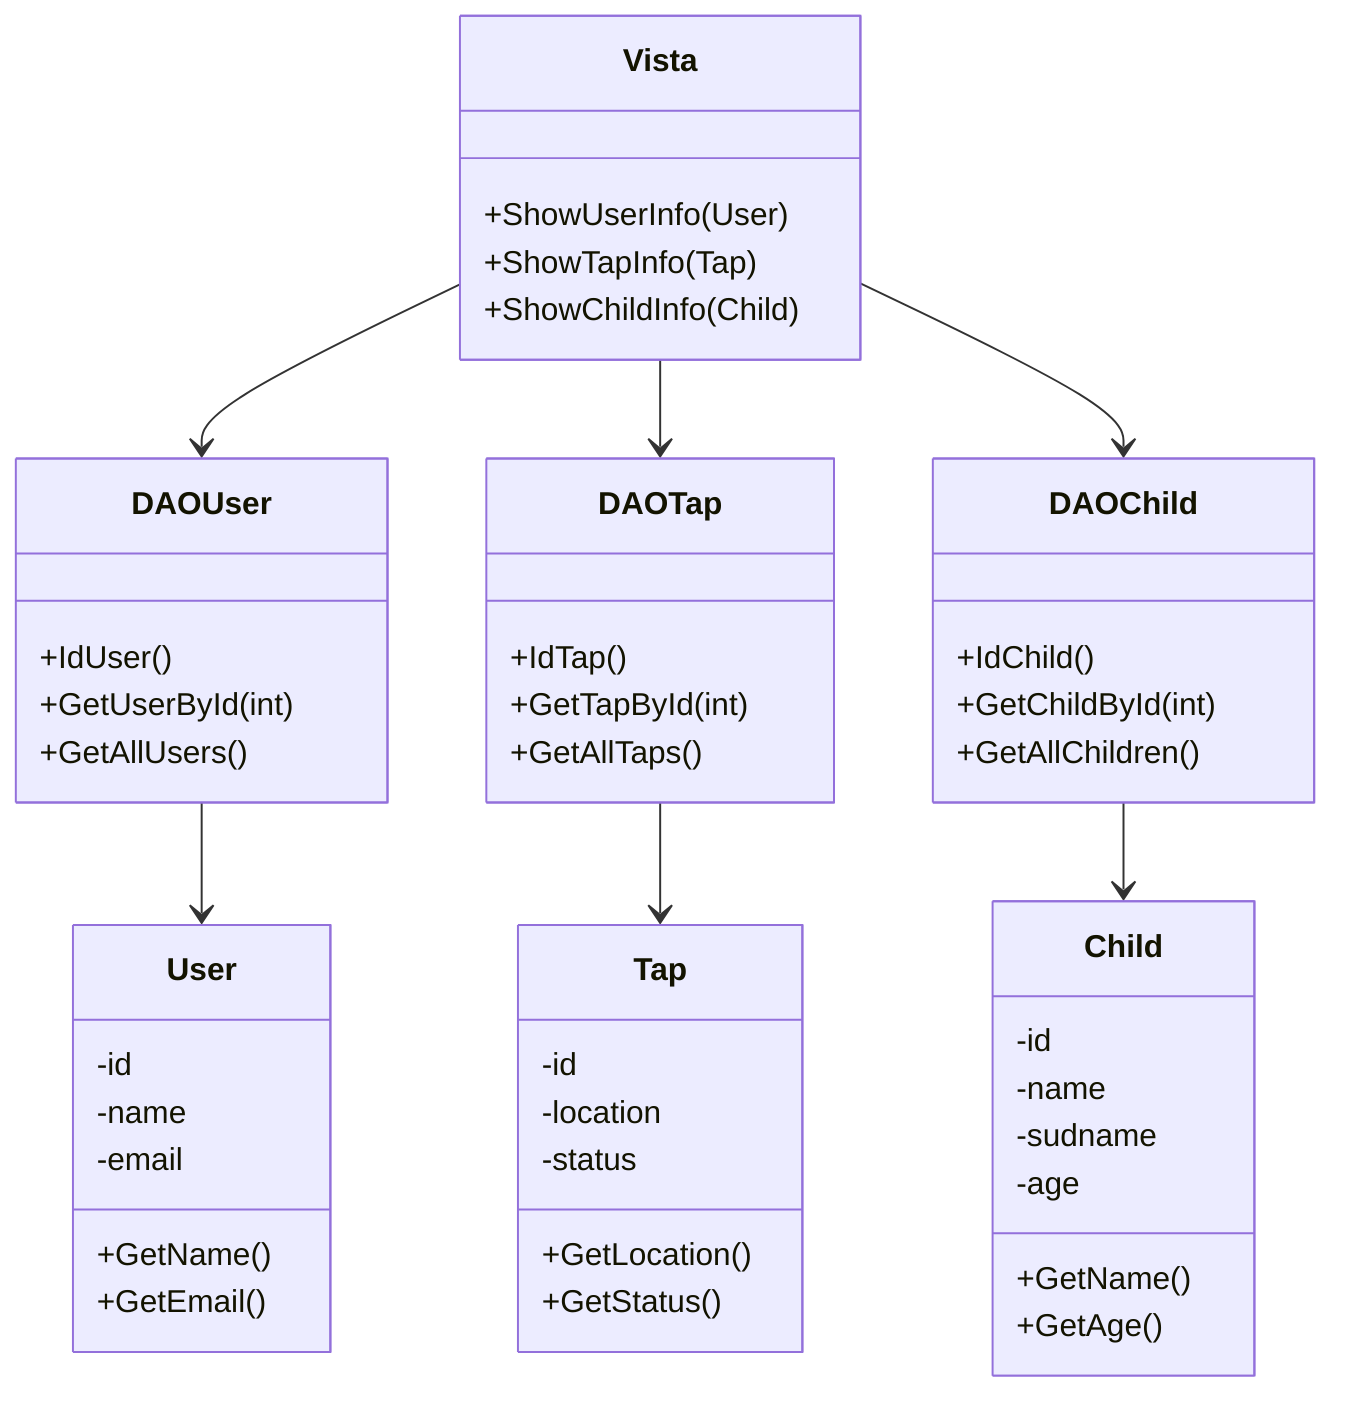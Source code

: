 classDiagram
    Vista --> DAOUser
    Vista --> DAOTap
    Vista --> DAOChild
    DAOUser --> User
    DAOTap --> Tap
    DAOChild --> Child
    
    class Vista {
        +ShowUserInfo(User)
        +ShowTapInfo(Tap)
        +ShowChildInfo(Child)
    }
    
    class DAOUser {
        +IdUser()
        +GetUserById(int)
        +GetAllUsers()
    }
    
    class DAOTap {
        +IdTap()
        +GetTapById(int)
        +GetAllTaps()
    }
    
    class DAOChild {
        +IdChild()
        +GetChildById(int)
        +GetAllChildren()
    }
    
    class User {
        -id
        -name
        -email
        +GetName()
        +GetEmail()
    }
    
    class Tap {
        -id
        -location
        -status
        +GetLocation()
        +GetStatus()
    }
    
    class Child {
        -id
        -name
        -sudname
        -age
        +GetName()
        +GetAge()
    }